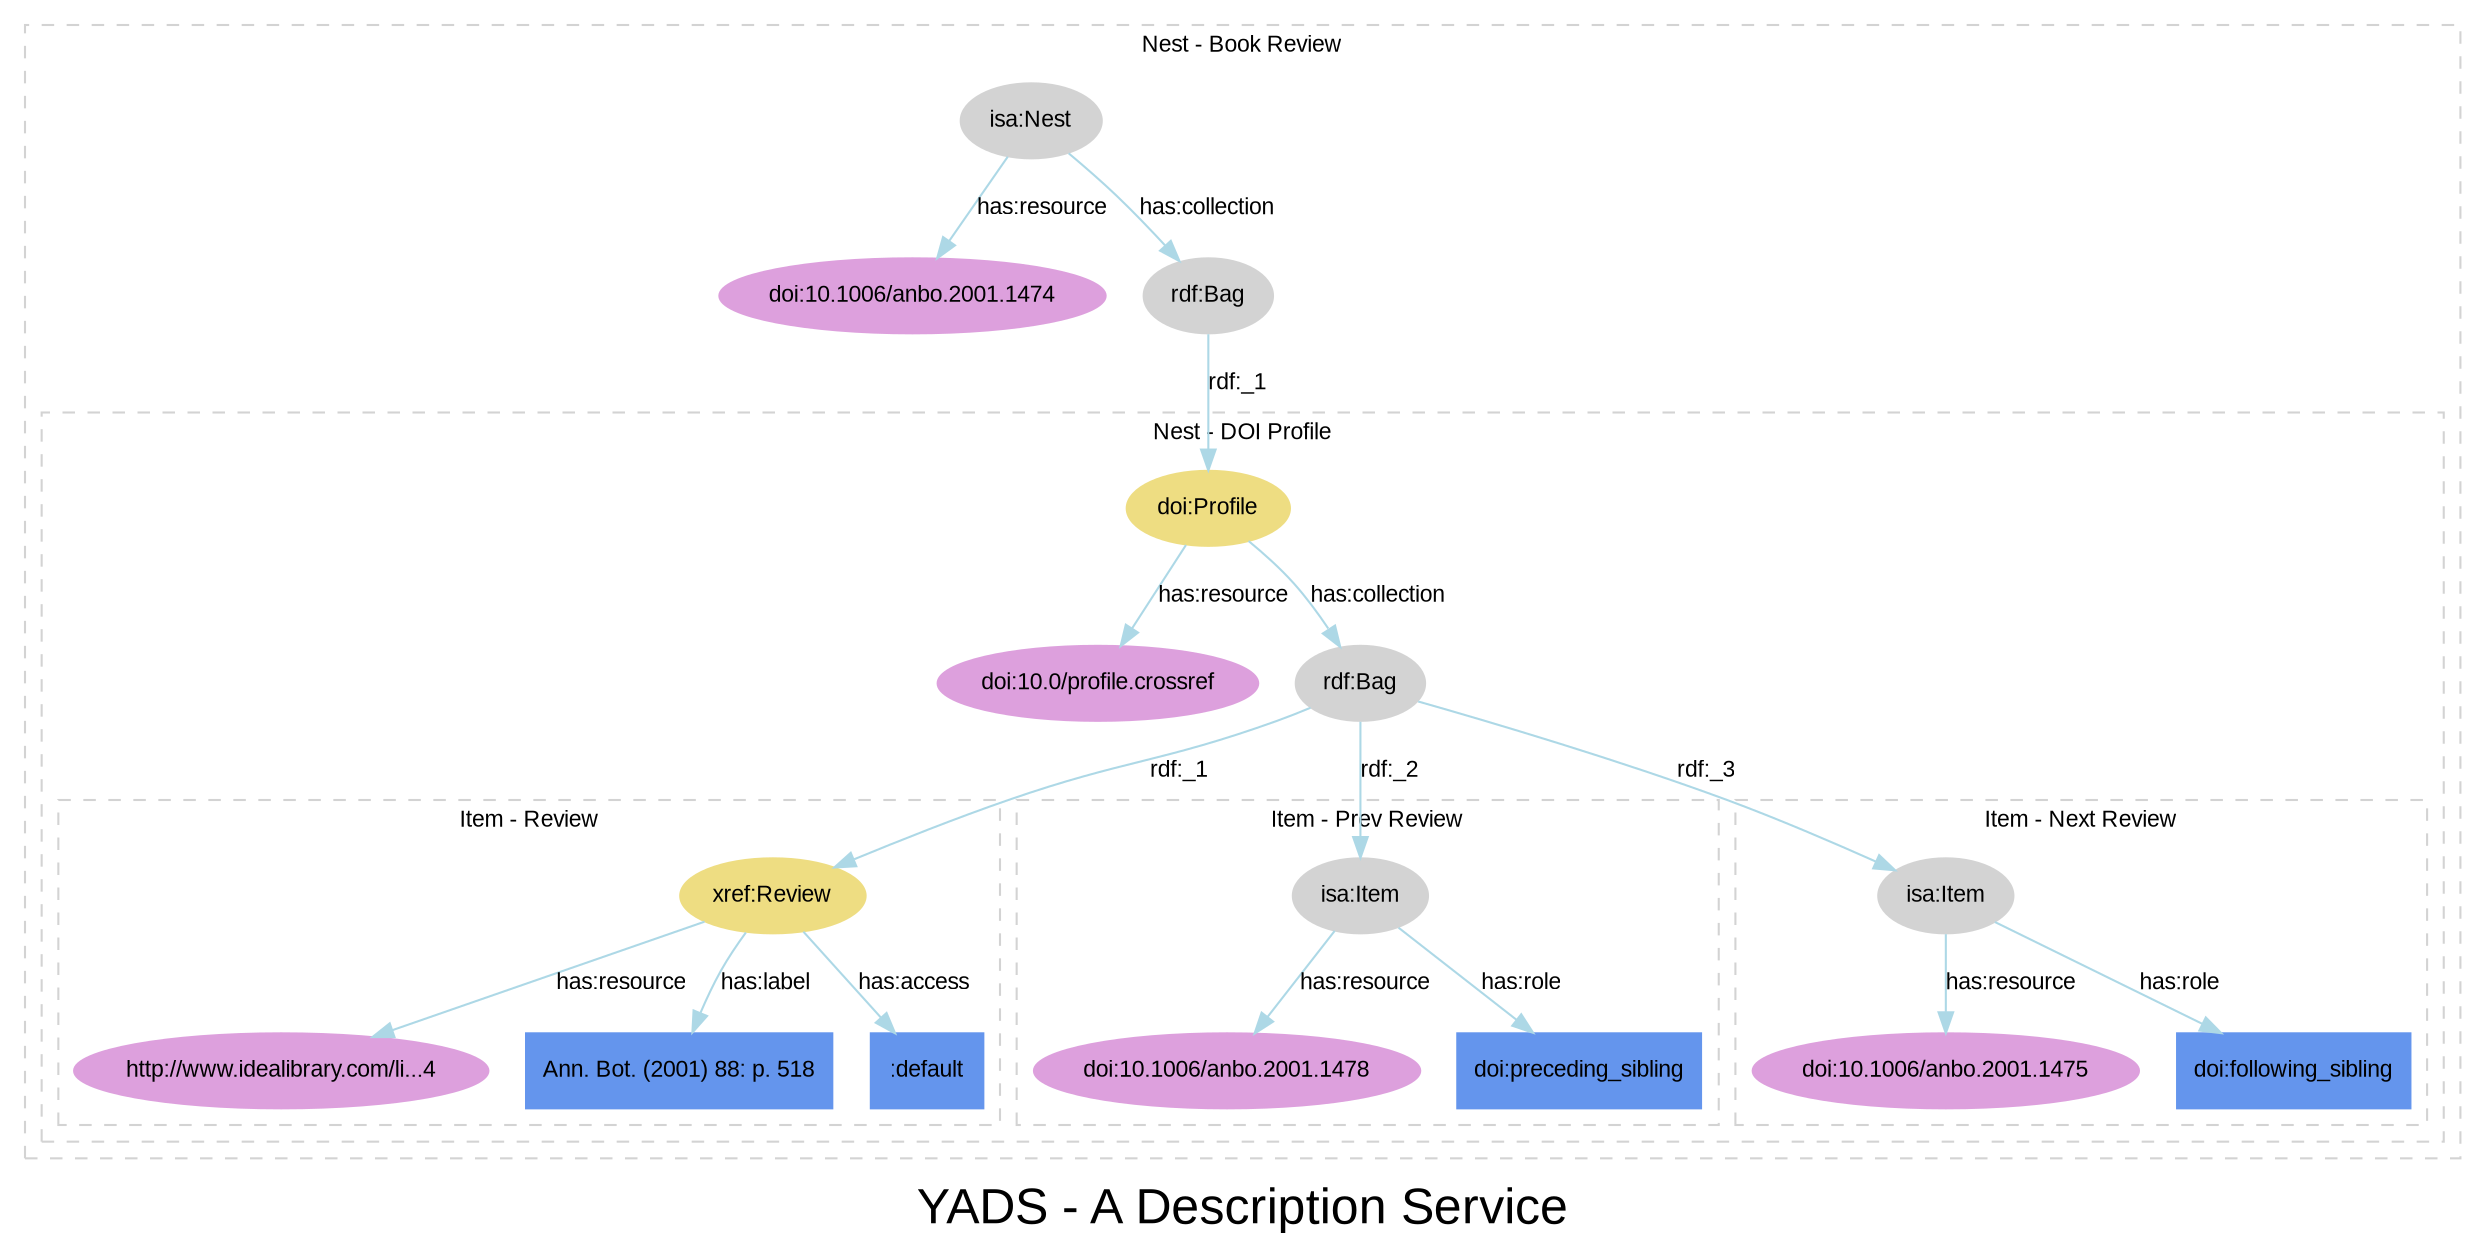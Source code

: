 
digraph yads { 



graph [

  fontname=arial, fontsize=24

  label="YADS - A Description Service"

];

node [

  fontname=arial, fontsize=11, fontcolor=black,

  style=filled, color=cornflowerblue,

];

edge [

  fontname=arial, fontsize=11, fontcolor=black,

  style=filled, color=lightblue,

];

rankdir=TB;



subgraph cluster_1 {



  style=dashed; color=lightgrey;

  fontname=arial; fontsize=11;

  fontcolor="black"; label="Nest - Book Review";



  ":_1" [label="isa:Nest", color=lightgrey, URL="http://www2.elsevier.co.uk/~tony/1014/yads-schema-2002-04-03#Nest"];

  ":_1" -> "doi:10.1006/anbo.2001.1474" [label="has:resource", URL="http://www2.elsevier.co.uk/~tony/1014/yads-schema-2002-04-03#resource"];

  ":_1" -> ":_2" [label="has:collection", URL="http://www2.elsevier.co.uk/~tony/1014/yads-schema-2002-04-03#collection"];

  ":_2" [label="rdf:Bag", color=lightgrey];

  "doi:10.1006/anbo.2001.1474" [color=plum, URL="http://dx.doi.org/10.1006/anbo.2001.1474"];

  ":_2" [label="rdf:Bag", color=lightgrey, URL="http://www.w3.org/1999/02/22-rdf-syntax-ns#Bag"];

  ":_2" -> ":_3" [label="rdf:_1", URL="http://www.w3.org/1999/02/22-rdf-syntax-ns#_1"];

":_3" [label="isa:Nest"]



subgraph cluster_3 {



  style=dashed; color=lightgrey;

  fontname=arial; fontsize=11;

  fontcolor="black"; label="Nest - DOI Profile";



  ":_3" [label="doi:Profile", color=lightgoldenrod];

  ":_3" -> "doi:10.0/profile.crossref" [label="has:resource", URL="http://www2.elsevier.co.uk/~tony/1014/yads-schema-2002-04-03#resource"];

  ":_3" -> ":_4" [label="has:collection", URL="http://www2.elsevier.co.uk/~tony/1014/yads-schema-2002-04-03#collection"];

  ":_4" [label="rdf:Bag", color=lightgrey];



  "doi:10.0/profile.crossref" [color=plum, URL="http://dx.doi.org/10.0/profile.crossref"];

  ":_4" [label="rdf:Bag", color=lightgrey, URL="http://www.w3.org/1999/02/22-rdf-syntax-ns#Bag"];

  ":_4" -> ":_5" [label="rdf:_1", URL="http://www.w3.org/1999/02/22-rdf-syntax-ns#_1"];

":_5" [label="isa:Item"]

  ":_4" -> ":_6" [label="rdf:_2", URL="http://www.w3.org/1999/02/22-rdf-syntax-ns#_2"];

":_6" [label="isa:Item"]

  ":_4" -> ":_7" [label="rdf:_3", URL="http://www.w3.org/1999/02/22-rdf-syntax-ns#_3"];

":_7" [label="isa:Item"]



subgraph cluster_5 {



  style=dashed; color=lightgrey;

  fontname=arial; fontsize=11;

  fontcolor="black"; label="Item - Review";



  ":_5" [label="xref:Review", color=lightgoldenrod];

  ":_5" -> "http://www.idealibrary.com/li...4" [label="has:resource", URL="http://www2.elsevier.co.uk/~tony/1014/yads-schema-2002-04-03#resource"];

  ":_5" -> "node_1" [label="has:label", URL="http://www2.elsevier.co.uk/~tony/1014/yads-schema-2002-04-03#label"];



  ":_5" -> "node_3" [label="has:access", URL="http://www2.elsevier.co.uk/~tony/1014/yads-schema-2002-04-03#access"];

  "http://www.idealibrary.com/li...4" [color=plum, URL="http://www.idealibrary.com/links/doi/10.1006/anbo.2001.1474"];

  "node_1" [shape=box, label="Ann. Bot. (2001) 88: p. 518"];

  "node_3" [shape=box, label=":default"];

}



subgraph cluster_6 {



  style=dashed; color=lightgrey;

  fontname=arial; fontsize=11;

  fontcolor="black"; label="Item - Prev Review";



  ":_6" [label="isa:Item", color=lightgrey, URL="http://www2.elsevier.co.uk/~tony/1014/yads-schema-2002-04-03#Item"];

  ":_6" -> "doi:10.1006/anbo.2001.1478" [label="has:resource", URL="http://www2.elsevier.co.uk/~tony/1014/yads-schema-2002-04-03#resource"];

  ":_6" -> "node_4" [label="has:role", URL="http://www2.elsevier.co.uk/~tony/1014/yads-schema-2002-04-03#role"];

  "doi:10.1006/anbo.2001.1478" [color=plum, URL="http://dx.doi.org/10.1006/anbo.2001.1478"];

  "node_4" [shape=box, label="doi:preceding_sibling"];

}



subgraph cluster_7 {



  style=dashed; color=lightgrey;

  fontname=arial; fontsize=11;

  fontcolor="black"; label="Item - Next Review";



  ":_7" [label="isa:Item", color=lightgrey, URL="http://www2.elsevier.co.uk/~tony/1014/yads-schema-2002-04-03#Item"];

  ":_7" -> "doi:10.1006/anbo.2001.1475" [label="has:resource", URL="http://www2.elsevier.co.uk/~tony/1014/yads-schema-2002-04-03#resource"];

  ":_7" -> "node_5" [label="has:role", URL="http://www2.elsevier.co.uk/~tony/1014/yads-schema-2002-04-03#role"];

  "doi:10.1006/anbo.2001.1475" [color=plum, URL="http://dx.doi.org/10.1006/anbo.2001.1475"];

  "node_5" [shape=box, label="doi:following_sibling"];

}



}



}



}

